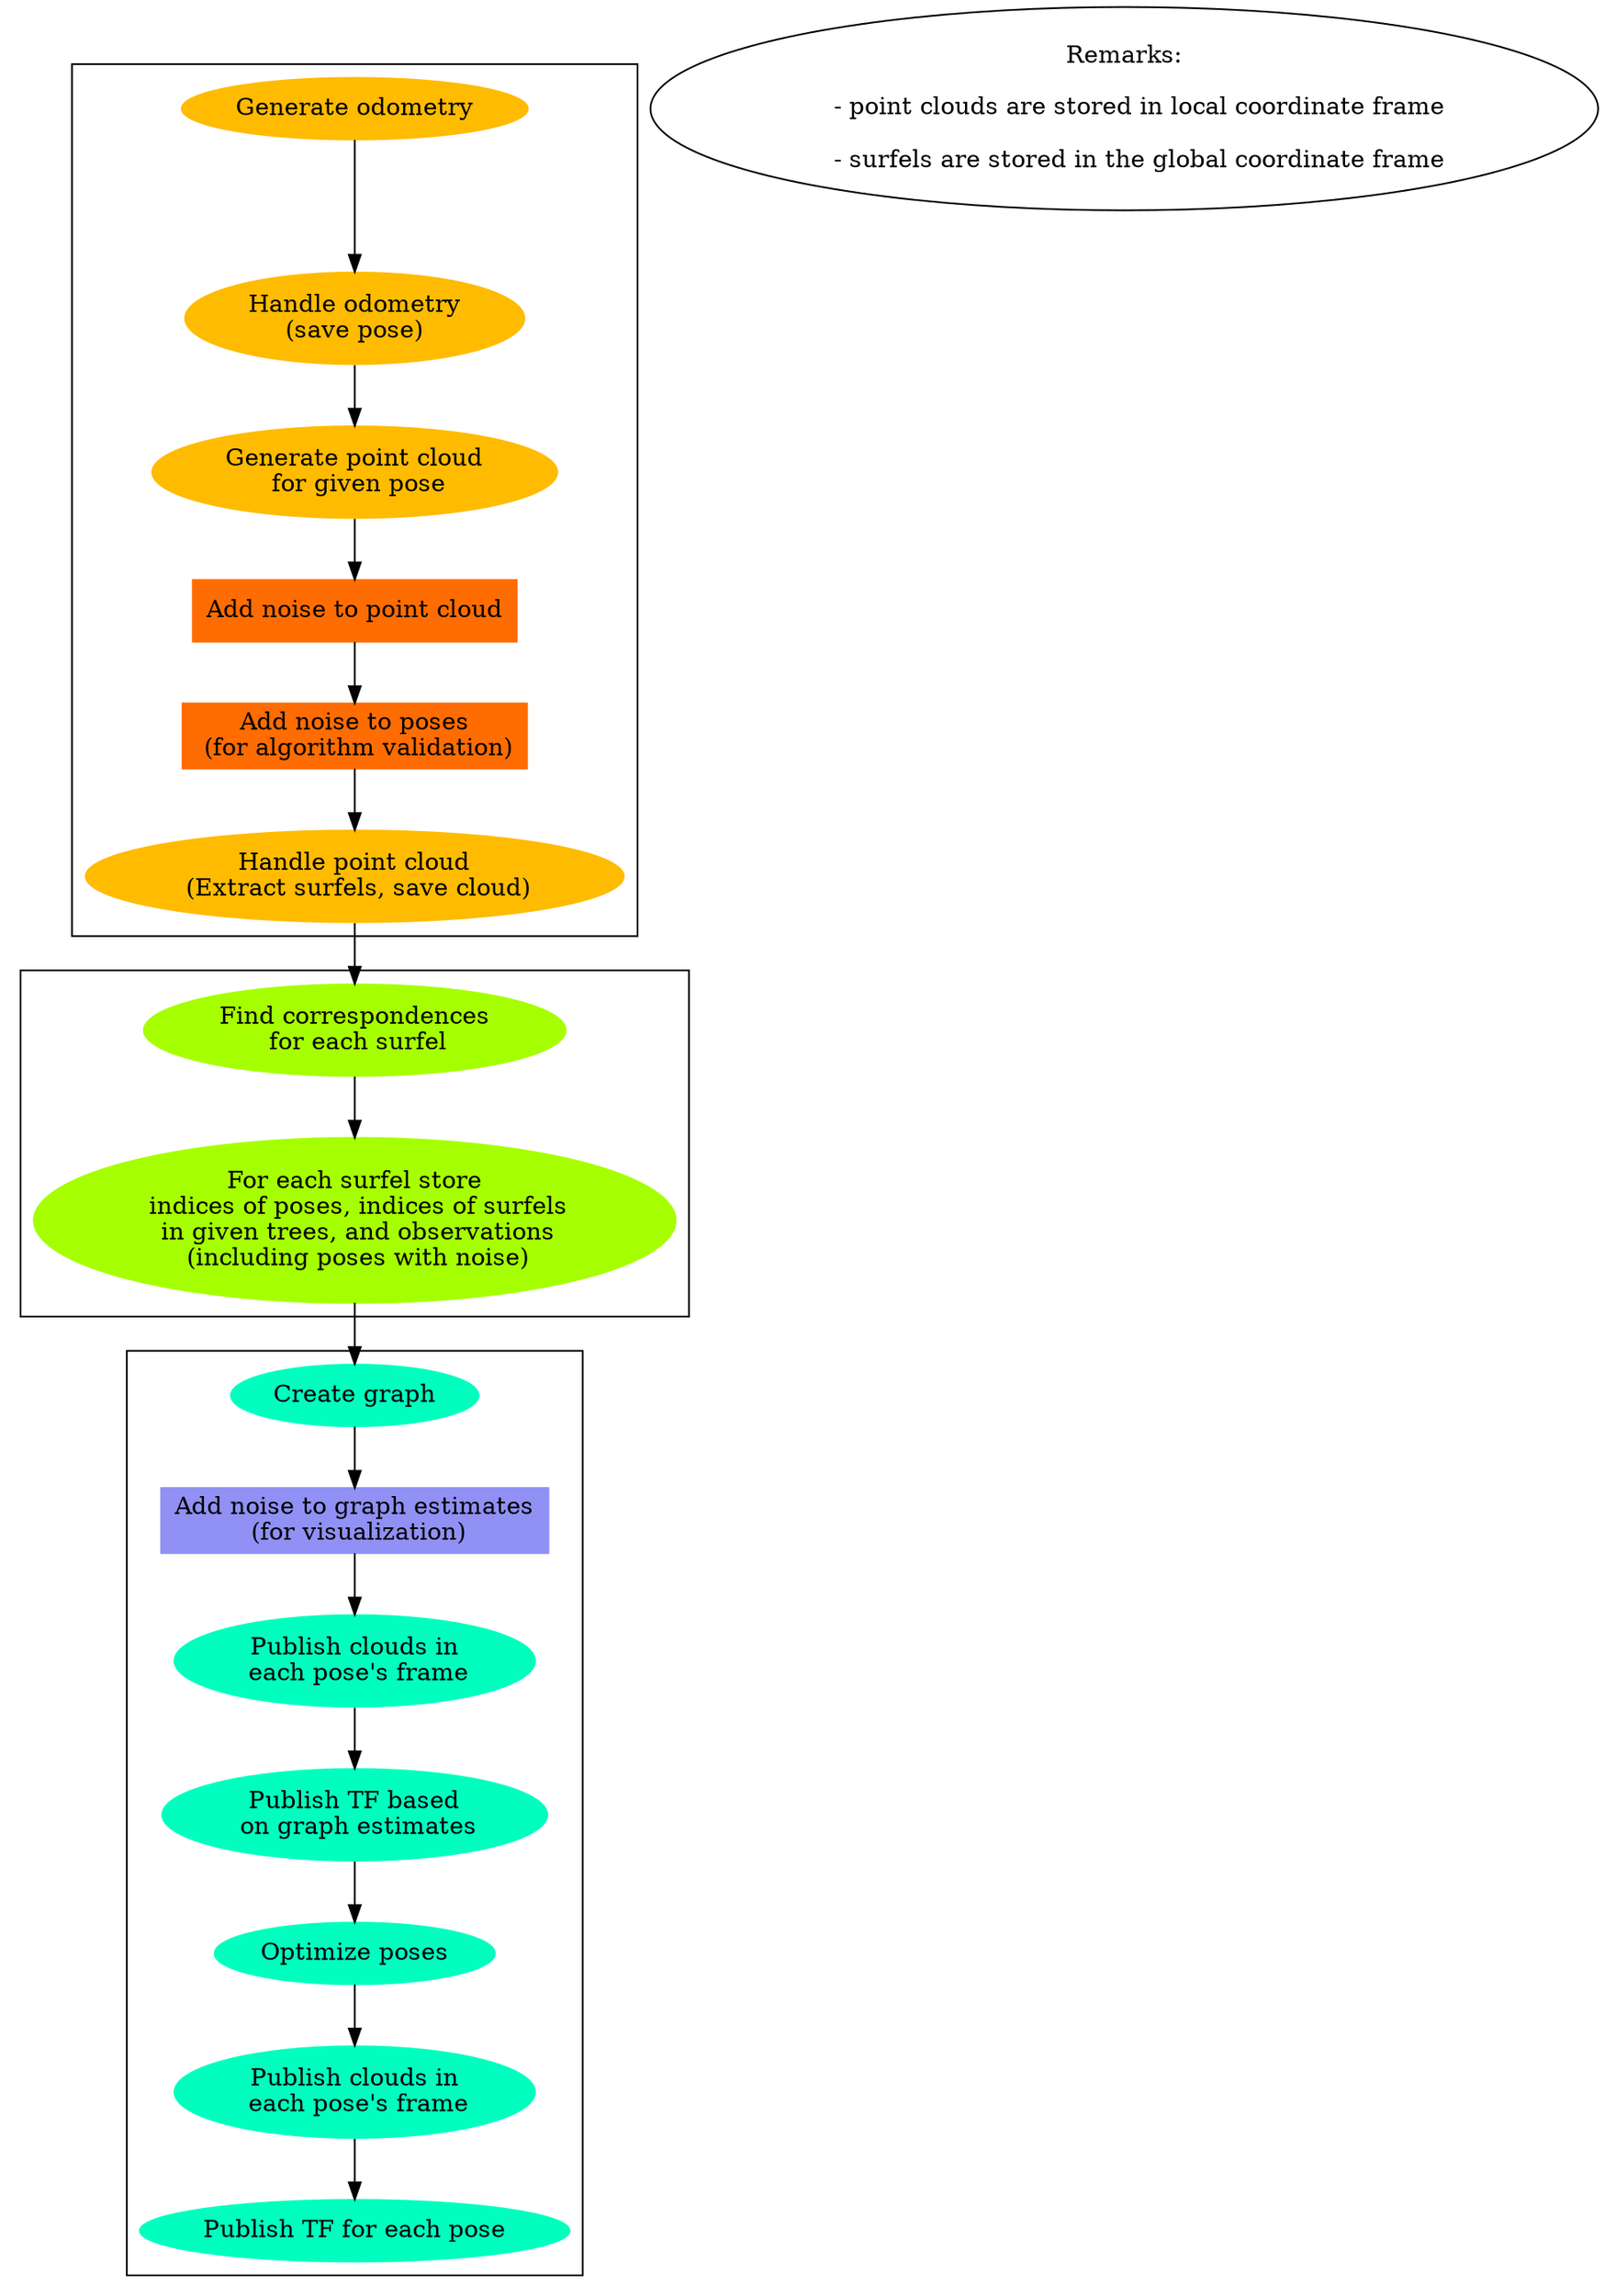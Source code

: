 digraph{
    
    compound=true;

    subgraph cluster_1 {
    node [style=filled, color="#ffbb00"];
    gen_odom [label="Generate odometry"] 
    handle_odom [label="Handle odometry\n(save pose)"]
    gen_pointcloud [label="Generate point cloud\n for given pose"]
    add_pointcloud_noise [label = "Add noise to point cloud" shape=rectangle color="#ff6c02"]
    handle_pointcloud [label="Handle point cloud\n (Extract surfels, save cloud)"]
    add_noise_to_poses [label="Add noise to poses\n (for algorithm validation)", shape=rectangle, color="#ff6c02"] 
    gen_odom -> handle_odom -> gen_pointcloud -> add_pointcloud_noise -> add_noise_to_poses -> handle_pointcloud 
     gen_odom
    }

    subgraph cluster_2{
    node [style=filled, color="#00ffbf"];
    publish_cloud [label="Publish clouds in\n each pose's frame"]
    publish_tf [label="Publish TF based\n on graph estimates"]
    create_graph [label="Create graph"]
    add_noise_to_estimates[label="Add noise to graph estimates\n (for visualization)", shape=rectangle, color="#9090f5"]
    optimize_poses [label="Optimize poses"]
    publish_cloud_after [label = "Publish clouds in\n each pose's frame"]
    publish_tf_after [label="Publish TF for each pose"]
    create_graph  -> add_noise_to_estimates -> publish_cloud -> publish_tf -> optimize_poses -> publish_cloud_after -> publish_tf_after
    }

    subgraph cluster_3{
    node [style=filled, color="#a6ff00"];
    associate_surfels [label="Find correspondences\n for each surfel"]
    store_surfel [label = "For each surfel store\n indices of poses, indices of surfels\n in given trees, and observations\n (including poses with noise)"] 
    associate_surfels -> store_surfel
    }

    handle_pointcloud -> associate_surfels
    store_surfel -> create_graph
    "Remarks:\n 
    - point clouds are stored in local coordinate frame\n
    - surfels are stored in the global coordinate frame\n"
}